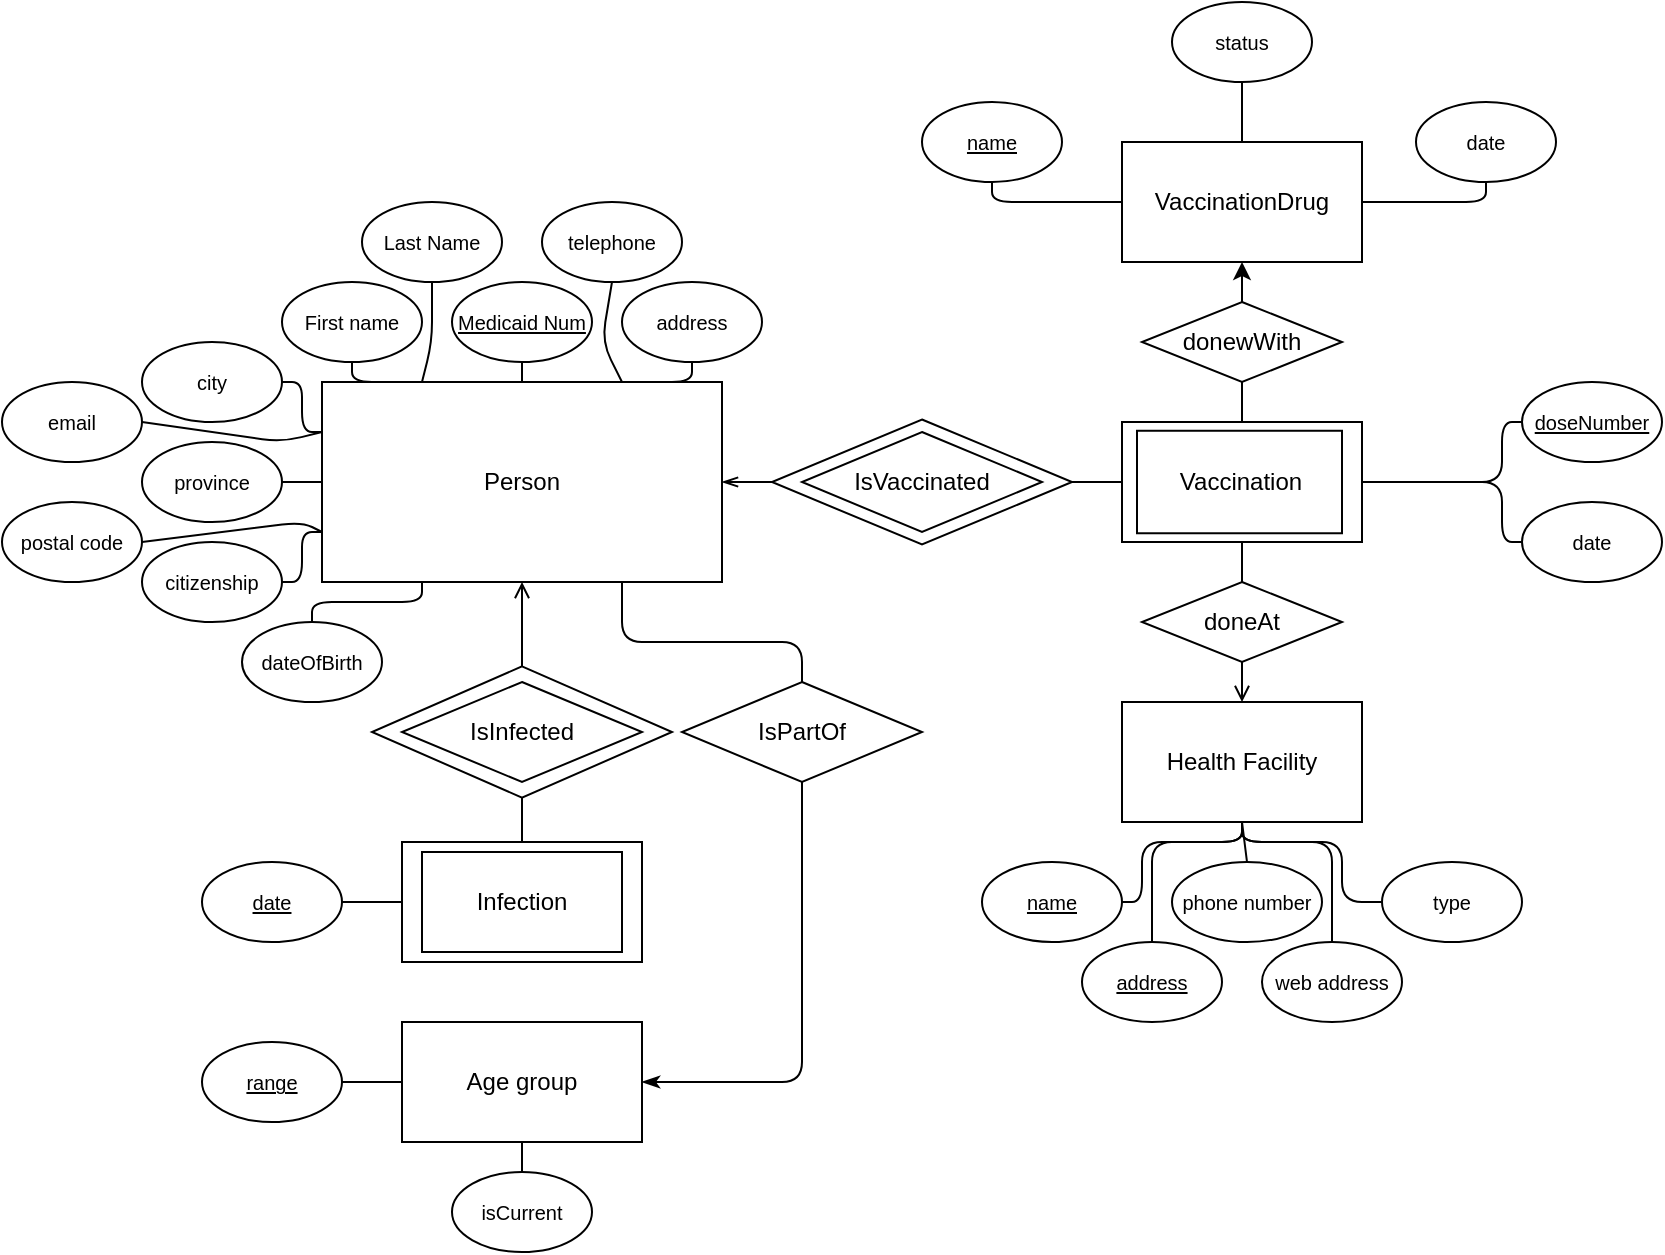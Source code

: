 <mxfile version="14.6.13" type="device"><diagram id="QmvsyMbEOczFCli84lQF" name="Page-1"><mxGraphModel dx="630" dy="1487" grid="1" gridSize="10" guides="1" tooltips="1" connect="1" arrows="1" fold="1" page="1" pageScale="1" pageWidth="827" pageHeight="1169" math="0" shadow="0"><root><mxCell id="0"/><mxCell id="1" parent="0"/><mxCell id="Knwp-vh4fvzSAgtDU2qd-24" value="IsVaccinated" style="rhombus;whiteSpace=wrap;html=1;" vertex="1" parent="1"><mxGeometry x="435" y="188.75" width="150" height="62.5" as="geometry"/></mxCell><mxCell id="Knwp-vh4fvzSAgtDU2qd-11" value="IsInfected" style="rhombus;whiteSpace=wrap;html=1;" vertex="1" parent="1"><mxGeometry x="235" y="312.18" width="150" height="65.63" as="geometry"/></mxCell><mxCell id="J1opMpdoiGLRZ_BQzTdL-81" value="Person" style="rounded=0;whiteSpace=wrap;html=1;" parent="1" vertex="1"><mxGeometry x="210" y="170" width="200" height="100" as="geometry"/></mxCell><mxCell id="J1opMpdoiGLRZ_BQzTdL-82" value="Infection" style="rounded=0;whiteSpace=wrap;html=1;" parent="1" vertex="1"><mxGeometry x="250" y="400" width="120" height="60" as="geometry"/></mxCell><mxCell id="J1opMpdoiGLRZ_BQzTdL-83" value="Vaccination" style="rounded=0;whiteSpace=wrap;html=1;" parent="1" vertex="1"><mxGeometry x="610" y="190" width="120" height="60" as="geometry"/></mxCell><mxCell id="J1opMpdoiGLRZ_BQzTdL-85" value="VaccinationDrug" style="rounded=0;whiteSpace=wrap;html=1;" parent="1" vertex="1"><mxGeometry x="610" y="50" width="120" height="60" as="geometry"/></mxCell><mxCell id="J1opMpdoiGLRZ_BQzTdL-87" value="Health Facility" style="rounded=0;whiteSpace=wrap;html=1;" parent="1" vertex="1"><mxGeometry x="610" y="330" width="120" height="60" as="geometry"/></mxCell><mxCell id="J1opMpdoiGLRZ_BQzTdL-88" value="&lt;font style=&quot;font-size: 10px&quot;&gt;First name&lt;/font&gt;" style="ellipse;whiteSpace=wrap;html=1;" parent="1" vertex="1"><mxGeometry x="190" y="120" width="70" height="40" as="geometry"/></mxCell><mxCell id="J1opMpdoiGLRZ_BQzTdL-89" value="&lt;font style=&quot;font-size: 10px&quot;&gt;Last Name&lt;/font&gt;" style="ellipse;whiteSpace=wrap;html=1;" parent="1" vertex="1"><mxGeometry x="230" y="80" width="70" height="40" as="geometry"/></mxCell><mxCell id="J1opMpdoiGLRZ_BQzTdL-90" value="&lt;font style=&quot;font-size: 10px&quot;&gt;&lt;u&gt;Medicaid Num&lt;/u&gt;&lt;/font&gt;" style="ellipse;whiteSpace=wrap;html=1;" parent="1" vertex="1"><mxGeometry x="275" y="120" width="70" height="40" as="geometry"/></mxCell><mxCell id="J1opMpdoiGLRZ_BQzTdL-91" value="&lt;font style=&quot;font-size: 10px&quot;&gt;address&lt;/font&gt;" style="ellipse;whiteSpace=wrap;html=1;" parent="1" vertex="1"><mxGeometry x="360" y="120" width="70" height="40" as="geometry"/></mxCell><mxCell id="J1opMpdoiGLRZ_BQzTdL-92" value="&lt;font style=&quot;font-size: 10px&quot;&gt;telephone&lt;/font&gt;" style="ellipse;whiteSpace=wrap;html=1;" parent="1" vertex="1"><mxGeometry x="320" y="80" width="70" height="40" as="geometry"/></mxCell><mxCell id="J1opMpdoiGLRZ_BQzTdL-93" value="&lt;font style=&quot;font-size: 10px&quot;&gt;city&lt;/font&gt;" style="ellipse;whiteSpace=wrap;html=1;" parent="1" vertex="1"><mxGeometry x="120" y="150" width="70" height="40" as="geometry"/></mxCell><mxCell id="J1opMpdoiGLRZ_BQzTdL-94" value="&lt;font style=&quot;font-size: 10px&quot;&gt;province&lt;/font&gt;" style="ellipse;whiteSpace=wrap;html=1;" parent="1" vertex="1"><mxGeometry x="120" y="200" width="70" height="40" as="geometry"/></mxCell><mxCell id="J1opMpdoiGLRZ_BQzTdL-95" value="&lt;font style=&quot;font-size: 10px&quot;&gt;citizenship&lt;/font&gt;" style="ellipse;whiteSpace=wrap;html=1;" parent="1" vertex="1"><mxGeometry x="120" y="250" width="70" height="40" as="geometry"/></mxCell><mxCell id="J1opMpdoiGLRZ_BQzTdL-97" value="&lt;font style=&quot;font-size: 10px&quot;&gt;email&lt;/font&gt;" style="ellipse;whiteSpace=wrap;html=1;" parent="1" vertex="1"><mxGeometry x="50" y="170" width="70" height="40" as="geometry"/></mxCell><mxCell id="J1opMpdoiGLRZ_BQzTdL-98" value="&lt;font style=&quot;font-size: 10px&quot;&gt;postal code&lt;/font&gt;" style="ellipse;whiteSpace=wrap;html=1;" parent="1" vertex="1"><mxGeometry x="50" y="230" width="70" height="40" as="geometry"/></mxCell><mxCell id="J1opMpdoiGLRZ_BQzTdL-99" value="" style="endArrow=none;html=1;strokeWidth=1;exitX=1;exitY=0.5;exitDx=0;exitDy=0;entryX=0;entryY=0.75;entryDx=0;entryDy=0;" parent="1" source="J1opMpdoiGLRZ_BQzTdL-98" target="J1opMpdoiGLRZ_BQzTdL-81" edge="1"><mxGeometry width="50" height="50" relative="1" as="geometry"><mxPoint x="340" y="270" as="sourcePoint"/><mxPoint x="390" y="220" as="targetPoint"/><Array as="points"><mxPoint x="200" y="240"/></Array></mxGeometry></mxCell><mxCell id="J1opMpdoiGLRZ_BQzTdL-101" value="" style="endArrow=none;html=1;strokeWidth=1;exitX=1;exitY=0.5;exitDx=0;exitDy=0;entryX=0;entryY=0.25;entryDx=0;entryDy=0;" parent="1" source="J1opMpdoiGLRZ_BQzTdL-97" target="J1opMpdoiGLRZ_BQzTdL-81" edge="1"><mxGeometry width="50" height="50" relative="1" as="geometry"><mxPoint x="260" y="270" as="sourcePoint"/><mxPoint x="300" y="220" as="targetPoint"/><Array as="points"><mxPoint x="190" y="200"/></Array></mxGeometry></mxCell><mxCell id="J1opMpdoiGLRZ_BQzTdL-102" value="" style="endArrow=none;html=1;strokeWidth=1;entryX=1;entryY=0.5;entryDx=0;entryDy=0;exitX=0;exitY=0.25;exitDx=0;exitDy=0;" parent="1" source="J1opMpdoiGLRZ_BQzTdL-81" target="J1opMpdoiGLRZ_BQzTdL-93" edge="1"><mxGeometry width="50" height="50" relative="1" as="geometry"><mxPoint x="260" y="270" as="sourcePoint"/><mxPoint x="310" y="220" as="targetPoint"/><Array as="points"><mxPoint x="200" y="195"/><mxPoint x="200" y="170"/></Array></mxGeometry></mxCell><mxCell id="J1opMpdoiGLRZ_BQzTdL-104" value="" style="endArrow=none;html=1;strokeWidth=1;exitX=1;exitY=0.5;exitDx=0;exitDy=0;entryX=0;entryY=0.75;entryDx=0;entryDy=0;" parent="1" source="J1opMpdoiGLRZ_BQzTdL-95" target="J1opMpdoiGLRZ_BQzTdL-81" edge="1"><mxGeometry width="50" height="50" relative="1" as="geometry"><mxPoint x="260" y="270" as="sourcePoint"/><mxPoint x="310" y="220" as="targetPoint"/><Array as="points"><mxPoint x="200" y="270"/><mxPoint x="200" y="245"/></Array></mxGeometry></mxCell><mxCell id="J1opMpdoiGLRZ_BQzTdL-106" value="" style="endArrow=none;html=1;strokeWidth=1;entryX=0.5;entryY=1;entryDx=0;entryDy=0;exitX=0.5;exitY=0;exitDx=0;exitDy=0;" parent="1" source="J1opMpdoiGLRZ_BQzTdL-81" target="J1opMpdoiGLRZ_BQzTdL-90" edge="1"><mxGeometry width="50" height="50" relative="1" as="geometry"><mxPoint x="260" y="200" as="sourcePoint"/><mxPoint x="310" y="150" as="targetPoint"/></mxGeometry></mxCell><mxCell id="J1opMpdoiGLRZ_BQzTdL-107" value="" style="endArrow=none;html=1;strokeWidth=1;exitX=0.5;exitY=1;exitDx=0;exitDy=0;entryX=0.25;entryY=0;entryDx=0;entryDy=0;" parent="1" source="J1opMpdoiGLRZ_BQzTdL-88" target="J1opMpdoiGLRZ_BQzTdL-81" edge="1"><mxGeometry width="50" height="50" relative="1" as="geometry"><mxPoint x="260" y="200" as="sourcePoint"/><mxPoint x="310" y="150" as="targetPoint"/><Array as="points"><mxPoint x="225" y="170"/></Array></mxGeometry></mxCell><mxCell id="J1opMpdoiGLRZ_BQzTdL-108" value="" style="endArrow=none;html=1;strokeWidth=1;entryX=0.5;entryY=1;entryDx=0;entryDy=0;exitX=0.25;exitY=0;exitDx=0;exitDy=0;" parent="1" source="J1opMpdoiGLRZ_BQzTdL-81" target="J1opMpdoiGLRZ_BQzTdL-89" edge="1"><mxGeometry width="50" height="50" relative="1" as="geometry"><mxPoint x="260" y="200" as="sourcePoint"/><mxPoint x="310" y="150" as="targetPoint"/><Array as="points"><mxPoint x="265" y="150"/></Array></mxGeometry></mxCell><mxCell id="J1opMpdoiGLRZ_BQzTdL-109" value="" style="endArrow=none;html=1;strokeWidth=1;exitX=0.75;exitY=0;exitDx=0;exitDy=0;entryX=0.5;entryY=1;entryDx=0;entryDy=0;" parent="1" source="J1opMpdoiGLRZ_BQzTdL-81" target="J1opMpdoiGLRZ_BQzTdL-91" edge="1"><mxGeometry width="50" height="50" relative="1" as="geometry"><mxPoint x="260" y="200" as="sourcePoint"/><mxPoint x="310" y="150" as="targetPoint"/><Array as="points"><mxPoint x="395" y="170"/></Array></mxGeometry></mxCell><mxCell id="J1opMpdoiGLRZ_BQzTdL-110" value="" style="endArrow=none;html=1;strokeWidth=1;entryX=0.5;entryY=1;entryDx=0;entryDy=0;exitX=0.75;exitY=0;exitDx=0;exitDy=0;" parent="1" source="J1opMpdoiGLRZ_BQzTdL-81" target="J1opMpdoiGLRZ_BQzTdL-92" edge="1"><mxGeometry width="50" height="50" relative="1" as="geometry"><mxPoint x="270" y="180" as="sourcePoint"/><mxPoint x="275" y="130" as="targetPoint"/><Array as="points"><mxPoint x="350" y="150"/></Array></mxGeometry></mxCell><mxCell id="J1opMpdoiGLRZ_BQzTdL-111" value="IsInfected" style="rhombus;whiteSpace=wrap;html=1;" parent="1" vertex="1"><mxGeometry x="250" y="320" width="120" height="50" as="geometry"/></mxCell><mxCell id="J1opMpdoiGLRZ_BQzTdL-112" value="" style="endArrow=open;html=1;strokeWidth=1;entryX=0.5;entryY=1;entryDx=0;entryDy=0;endFill=0;exitX=0.5;exitY=0;exitDx=0;exitDy=0;" parent="1" source="Knwp-vh4fvzSAgtDU2qd-11" target="J1opMpdoiGLRZ_BQzTdL-81" edge="1"><mxGeometry width="50" height="50" relative="1" as="geometry"><mxPoint x="320" y="310" as="sourcePoint"/><mxPoint x="470" y="350" as="targetPoint"/></mxGeometry></mxCell><mxCell id="J1opMpdoiGLRZ_BQzTdL-113" value="" style="endArrow=none;html=1;strokeWidth=1;exitX=0.5;exitY=0;exitDx=0;exitDy=0;entryX=0.5;entryY=1;entryDx=0;entryDy=0;" parent="1" source="J1opMpdoiGLRZ_BQzTdL-82" target="Knwp-vh4fvzSAgtDU2qd-11" edge="1"><mxGeometry width="50" height="50" relative="1" as="geometry"><mxPoint x="420" y="400" as="sourcePoint"/><mxPoint x="280" y="380" as="targetPoint"/></mxGeometry></mxCell><mxCell id="J1opMpdoiGLRZ_BQzTdL-115" value="&lt;font style=&quot;font-size: 10px&quot;&gt;&lt;u&gt;date&lt;/u&gt;&lt;/font&gt;" style="ellipse;whiteSpace=wrap;html=1;" parent="1" vertex="1"><mxGeometry x="150" y="410" width="70" height="40" as="geometry"/></mxCell><mxCell id="J1opMpdoiGLRZ_BQzTdL-116" value="" style="endArrow=none;html=1;strokeWidth=1;exitX=1;exitY=0.5;exitDx=0;exitDy=0;entryX=0;entryY=0.5;entryDx=0;entryDy=0;" parent="1" source="J1opMpdoiGLRZ_BQzTdL-115" target="J1opMpdoiGLRZ_BQzTdL-82" edge="1"><mxGeometry width="50" height="50" relative="1" as="geometry"><mxPoint x="420" y="340" as="sourcePoint"/><mxPoint x="470" y="290" as="targetPoint"/></mxGeometry></mxCell><mxCell id="J1opMpdoiGLRZ_BQzTdL-118" value="IsVaccinated" style="rhombus;whiteSpace=wrap;html=1;" parent="1" vertex="1"><mxGeometry x="450" y="195" width="120" height="50" as="geometry"/></mxCell><mxCell id="J1opMpdoiGLRZ_BQzTdL-120" value="" style="endArrow=openThin;html=1;strokeWidth=1;entryX=1;entryY=0.5;entryDx=0;entryDy=0;endFill=0;" parent="1" source="Knwp-vh4fvzSAgtDU2qd-24" target="J1opMpdoiGLRZ_BQzTdL-81" edge="1"><mxGeometry width="50" height="50" relative="1" as="geometry"><mxPoint x="320" y="330" as="sourcePoint"/><mxPoint x="320" y="280" as="targetPoint"/></mxGeometry></mxCell><mxCell id="J1opMpdoiGLRZ_BQzTdL-121" value="" style="endArrow=none;html=1;strokeWidth=1;exitX=0;exitY=0.5;exitDx=0;exitDy=0;entryX=1;entryY=0.5;entryDx=0;entryDy=0;" parent="1" source="J1opMpdoiGLRZ_BQzTdL-83" target="Knwp-vh4fvzSAgtDU2qd-24" edge="1"><mxGeometry width="50" height="50" relative="1" as="geometry"><mxPoint x="320" y="410" as="sourcePoint"/><mxPoint x="570" y="260" as="targetPoint"/></mxGeometry></mxCell><mxCell id="J1opMpdoiGLRZ_BQzTdL-123" value="&lt;font style=&quot;font-size: 10px&quot;&gt;&lt;u&gt;doseNumber&lt;/u&gt;&lt;/font&gt;" style="ellipse;whiteSpace=wrap;html=1;" parent="1" vertex="1"><mxGeometry x="810" y="170" width="70" height="40" as="geometry"/></mxCell><mxCell id="J1opMpdoiGLRZ_BQzTdL-124" value="&lt;font style=&quot;font-size: 10px&quot;&gt;date&lt;/font&gt;" style="ellipse;whiteSpace=wrap;html=1;" parent="1" vertex="1"><mxGeometry x="810" y="230" width="70" height="40" as="geometry"/></mxCell><mxCell id="J1opMpdoiGLRZ_BQzTdL-128" value="" style="endArrow=none;html=1;strokeWidth=1;entryX=0;entryY=0.5;entryDx=0;entryDy=0;exitX=1;exitY=0.5;exitDx=0;exitDy=0;" parent="1" source="J1opMpdoiGLRZ_BQzTdL-83" target="J1opMpdoiGLRZ_BQzTdL-123" edge="1"><mxGeometry width="50" height="50" relative="1" as="geometry"><mxPoint x="610" y="250" as="sourcePoint"/><mxPoint x="660" y="200" as="targetPoint"/><Array as="points"><mxPoint x="800" y="220"/><mxPoint x="800" y="190"/></Array></mxGeometry></mxCell><mxCell id="J1opMpdoiGLRZ_BQzTdL-129" value="" style="endArrow=none;html=1;strokeWidth=1;entryX=0;entryY=0.5;entryDx=0;entryDy=0;exitX=1;exitY=0.5;exitDx=0;exitDy=0;" parent="1" source="J1opMpdoiGLRZ_BQzTdL-83" target="J1opMpdoiGLRZ_BQzTdL-124" edge="1"><mxGeometry width="50" height="50" relative="1" as="geometry"><mxPoint x="610" y="250" as="sourcePoint"/><mxPoint x="660" y="200" as="targetPoint"/><Array as="points"><mxPoint x="800" y="220"/><mxPoint x="800" y="250"/></Array></mxGeometry></mxCell><mxCell id="J1opMpdoiGLRZ_BQzTdL-130" value="" style="endArrow=none;html=1;strokeWidth=1;entryX=1;entryY=0.5;entryDx=0;entryDy=0;exitX=0;exitY=0.5;exitDx=0;exitDy=0;" parent="1" source="J1opMpdoiGLRZ_BQzTdL-81" target="J1opMpdoiGLRZ_BQzTdL-94" edge="1"><mxGeometry width="50" height="50" relative="1" as="geometry"><mxPoint x="200" y="190" as="sourcePoint"/><mxPoint x="250" y="140" as="targetPoint"/></mxGeometry></mxCell><mxCell id="J1opMpdoiGLRZ_BQzTdL-132" value="&lt;font style=&quot;font-size: 10px&quot;&gt;phone number&lt;/font&gt;" style="ellipse;whiteSpace=wrap;html=1;" parent="1" vertex="1"><mxGeometry x="635" y="410" width="75" height="40" as="geometry"/></mxCell><mxCell id="J1opMpdoiGLRZ_BQzTdL-133" value="&lt;font style=&quot;font-size: 10px&quot;&gt;web address&lt;/font&gt;" style="ellipse;whiteSpace=wrap;html=1;" parent="1" vertex="1"><mxGeometry x="680" y="450" width="70" height="40" as="geometry"/></mxCell><mxCell id="J1opMpdoiGLRZ_BQzTdL-134" value="&lt;font style=&quot;font-size: 10px&quot;&gt;&lt;u&gt;address&lt;/u&gt;&lt;/font&gt;" style="ellipse;whiteSpace=wrap;html=1;" parent="1" vertex="1"><mxGeometry x="590" y="450" width="70" height="40" as="geometry"/></mxCell><mxCell id="J1opMpdoiGLRZ_BQzTdL-135" value="&lt;font style=&quot;font-size: 10px&quot;&gt;type&lt;/font&gt;" style="ellipse;whiteSpace=wrap;html=1;" parent="1" vertex="1"><mxGeometry x="740" y="410" width="70" height="40" as="geometry"/></mxCell><mxCell id="J1opMpdoiGLRZ_BQzTdL-136" value="&lt;font style=&quot;font-size: 10px&quot;&gt;&lt;u&gt;name&lt;/u&gt;&lt;/font&gt;" style="ellipse;whiteSpace=wrap;html=1;" parent="1" vertex="1"><mxGeometry x="540" y="410" width="70" height="40" as="geometry"/></mxCell><mxCell id="J1opMpdoiGLRZ_BQzTdL-137" value="" style="endArrow=none;html=1;strokeWidth=1;exitX=0.5;exitY=0;exitDx=0;exitDy=0;entryX=0.5;entryY=1;entryDx=0;entryDy=0;" parent="1" source="J1opMpdoiGLRZ_BQzTdL-132" target="J1opMpdoiGLRZ_BQzTdL-87" edge="1"><mxGeometry width="50" height="50" relative="1" as="geometry"><mxPoint x="690" y="440" as="sourcePoint"/><mxPoint x="740" y="390" as="targetPoint"/></mxGeometry></mxCell><mxCell id="J1opMpdoiGLRZ_BQzTdL-138" value="" style="endArrow=none;html=1;strokeWidth=1;entryX=0.5;entryY=1;entryDx=0;entryDy=0;exitX=0.5;exitY=0;exitDx=0;exitDy=0;" parent="1" source="J1opMpdoiGLRZ_BQzTdL-134" target="J1opMpdoiGLRZ_BQzTdL-87" edge="1"><mxGeometry width="50" height="50" relative="1" as="geometry"><mxPoint x="610" y="450" as="sourcePoint"/><mxPoint x="660" y="400" as="targetPoint"/><Array as="points"><mxPoint x="625" y="400"/><mxPoint x="670" y="400"/></Array></mxGeometry></mxCell><mxCell id="J1opMpdoiGLRZ_BQzTdL-139" value="" style="endArrow=none;html=1;strokeWidth=1;entryX=0.5;entryY=1;entryDx=0;entryDy=0;exitX=0.5;exitY=0;exitDx=0;exitDy=0;" parent="1" source="J1opMpdoiGLRZ_BQzTdL-133" target="J1opMpdoiGLRZ_BQzTdL-87" edge="1"><mxGeometry width="50" height="50" relative="1" as="geometry"><mxPoint x="690" y="440" as="sourcePoint"/><mxPoint x="740" y="390" as="targetPoint"/><Array as="points"><mxPoint x="715" y="400"/><mxPoint x="670" y="400"/></Array></mxGeometry></mxCell><mxCell id="J1opMpdoiGLRZ_BQzTdL-140" value="" style="endArrow=none;html=1;strokeWidth=1;entryX=0;entryY=0.5;entryDx=0;entryDy=0;exitX=0.5;exitY=1;exitDx=0;exitDy=0;" parent="1" source="J1opMpdoiGLRZ_BQzTdL-87" target="J1opMpdoiGLRZ_BQzTdL-135" edge="1"><mxGeometry width="50" height="50" relative="1" as="geometry"><mxPoint x="690" y="440" as="sourcePoint"/><mxPoint x="740" y="390" as="targetPoint"/><Array as="points"><mxPoint x="670" y="400"/><mxPoint x="720" y="400"/><mxPoint x="720" y="430"/></Array></mxGeometry></mxCell><mxCell id="J1opMpdoiGLRZ_BQzTdL-141" value="" style="endArrow=none;html=1;strokeWidth=1;entryX=0.5;entryY=1;entryDx=0;entryDy=0;exitX=1;exitY=0.5;exitDx=0;exitDy=0;" parent="1" source="J1opMpdoiGLRZ_BQzTdL-136" target="J1opMpdoiGLRZ_BQzTdL-87" edge="1"><mxGeometry width="50" height="50" relative="1" as="geometry"><mxPoint x="690" y="440" as="sourcePoint"/><mxPoint x="740" y="390" as="targetPoint"/><Array as="points"><mxPoint x="620" y="430"/><mxPoint x="620" y="400"/><mxPoint x="670" y="400"/></Array></mxGeometry></mxCell><mxCell id="J1opMpdoiGLRZ_BQzTdL-142" value="doneAt" style="rhombus;whiteSpace=wrap;html=1;" parent="1" vertex="1"><mxGeometry x="620" y="270" width="100" height="40" as="geometry"/></mxCell><mxCell id="J1opMpdoiGLRZ_BQzTdL-143" value="" style="endArrow=open;html=1;strokeWidth=1;entryX=0.5;entryY=0;entryDx=0;entryDy=0;exitX=0.5;exitY=1;exitDx=0;exitDy=0;endFill=0;" parent="1" source="J1opMpdoiGLRZ_BQzTdL-142" target="J1opMpdoiGLRZ_BQzTdL-87" edge="1"><mxGeometry width="50" height="50" relative="1" as="geometry"><mxPoint x="690" y="360" as="sourcePoint"/><mxPoint x="740" y="310" as="targetPoint"/></mxGeometry></mxCell><mxCell id="J1opMpdoiGLRZ_BQzTdL-145" value="" style="endArrow=none;html=1;strokeWidth=1;entryX=0.5;entryY=1;entryDx=0;entryDy=0;exitX=0.5;exitY=0;exitDx=0;exitDy=0;" parent="1" target="J1opMpdoiGLRZ_BQzTdL-83" edge="1" source="J1opMpdoiGLRZ_BQzTdL-142"><mxGeometry width="50" height="50" relative="1" as="geometry"><mxPoint x="770" y="270" as="sourcePoint"/><mxPoint x="740" y="310" as="targetPoint"/></mxGeometry></mxCell><mxCell id="J1opMpdoiGLRZ_BQzTdL-147" value="&lt;font style=&quot;font-size: 10px&quot;&gt;date&lt;/font&gt;" style="ellipse;whiteSpace=wrap;html=1;" parent="1" vertex="1"><mxGeometry x="757" y="30" width="70" height="40" as="geometry"/></mxCell><mxCell id="J1opMpdoiGLRZ_BQzTdL-148" value="&lt;font style=&quot;font-size: 10px&quot;&gt;status&lt;/font&gt;" style="ellipse;whiteSpace=wrap;html=1;" parent="1" vertex="1"><mxGeometry x="635" y="-20" width="70" height="40" as="geometry"/></mxCell><mxCell id="J1opMpdoiGLRZ_BQzTdL-149" value="&lt;font style=&quot;font-size: 10px&quot;&gt;&lt;u&gt;name&lt;/u&gt;&lt;/font&gt;" style="ellipse;whiteSpace=wrap;html=1;" parent="1" vertex="1"><mxGeometry x="510" y="30" width="70" height="40" as="geometry"/></mxCell><mxCell id="J1opMpdoiGLRZ_BQzTdL-150" value="" style="endArrow=none;html=1;strokeWidth=1;entryX=0.5;entryY=1;entryDx=0;entryDy=0;exitX=0.5;exitY=0;exitDx=0;exitDy=0;" parent="1" source="J1opMpdoiGLRZ_BQzTdL-85" target="J1opMpdoiGLRZ_BQzTdL-148" edge="1"><mxGeometry width="50" height="50" relative="1" as="geometry"><mxPoint x="770" y="170" as="sourcePoint"/><mxPoint x="820" y="120" as="targetPoint"/></mxGeometry></mxCell><mxCell id="J1opMpdoiGLRZ_BQzTdL-151" value="" style="endArrow=none;html=1;strokeWidth=1;entryX=0.5;entryY=1;entryDx=0;entryDy=0;exitX=1;exitY=0.5;exitDx=0;exitDy=0;" parent="1" source="J1opMpdoiGLRZ_BQzTdL-85" target="J1opMpdoiGLRZ_BQzTdL-147" edge="1"><mxGeometry width="50" height="50" relative="1" as="geometry"><mxPoint x="770" y="170" as="sourcePoint"/><mxPoint x="820" y="120" as="targetPoint"/><Array as="points"><mxPoint x="792" y="80"/></Array></mxGeometry></mxCell><mxCell id="J1opMpdoiGLRZ_BQzTdL-152" value="" style="endArrow=none;html=1;strokeWidth=1;entryX=0.5;entryY=1;entryDx=0;entryDy=0;exitX=0;exitY=0.5;exitDx=0;exitDy=0;" parent="1" source="J1opMpdoiGLRZ_BQzTdL-85" target="J1opMpdoiGLRZ_BQzTdL-149" edge="1"><mxGeometry width="50" height="50" relative="1" as="geometry"><mxPoint x="770" y="170" as="sourcePoint"/><mxPoint x="820" y="120" as="targetPoint"/><Array as="points"><mxPoint x="545" y="80"/></Array></mxGeometry></mxCell><mxCell id="J1opMpdoiGLRZ_BQzTdL-153" value="Age group" style="rounded=0;whiteSpace=wrap;html=1;" parent="1" vertex="1"><mxGeometry x="250" y="490" width="120" height="60" as="geometry"/></mxCell><mxCell id="Knwp-vh4fvzSAgtDU2qd-1" value="donewWith" style="rhombus;whiteSpace=wrap;html=1;" vertex="1" parent="1"><mxGeometry x="620" y="130" width="100" height="40" as="geometry"/></mxCell><mxCell id="Knwp-vh4fvzSAgtDU2qd-2" value="" style="endArrow=none;html=1;entryX=0.5;entryY=1;entryDx=0;entryDy=0;exitX=0.5;exitY=0;exitDx=0;exitDy=0;" edge="1" parent="1" source="J1opMpdoiGLRZ_BQzTdL-83" target="Knwp-vh4fvzSAgtDU2qd-1"><mxGeometry width="50" height="50" relative="1" as="geometry"><mxPoint x="350" y="40" as="sourcePoint"/><mxPoint x="400" y="-10" as="targetPoint"/></mxGeometry></mxCell><mxCell id="Knwp-vh4fvzSAgtDU2qd-3" value="" style="endArrow=classic;html=1;entryX=0.5;entryY=1;entryDx=0;entryDy=0;exitX=0.5;exitY=0;exitDx=0;exitDy=0;" edge="1" parent="1" source="Knwp-vh4fvzSAgtDU2qd-1" target="J1opMpdoiGLRZ_BQzTdL-85"><mxGeometry width="50" height="50" relative="1" as="geometry"><mxPoint x="520" y="130" as="sourcePoint"/><mxPoint x="530" y="140" as="targetPoint"/></mxGeometry></mxCell><mxCell id="Knwp-vh4fvzSAgtDU2qd-4" value="IsPartOf" style="rhombus;whiteSpace=wrap;html=1;" vertex="1" parent="1"><mxGeometry x="390" y="320" width="120" height="50" as="geometry"/></mxCell><mxCell id="Knwp-vh4fvzSAgtDU2qd-5" value="" style="endArrow=none;html=1;entryX=0.75;entryY=1;entryDx=0;entryDy=0;exitX=0.5;exitY=0;exitDx=0;exitDy=0;endFill=0;" edge="1" parent="1" source="Knwp-vh4fvzSAgtDU2qd-4" target="J1opMpdoiGLRZ_BQzTdL-81"><mxGeometry width="50" height="50" relative="1" as="geometry"><mxPoint x="480" y="450" as="sourcePoint"/><mxPoint x="530" y="400" as="targetPoint"/><Array as="points"><mxPoint x="450" y="300"/><mxPoint x="360" y="300"/></Array></mxGeometry></mxCell><mxCell id="Knwp-vh4fvzSAgtDU2qd-7" value="&lt;span style=&quot;font-size: 10px&quot;&gt;&lt;u&gt;range&lt;/u&gt;&lt;/span&gt;" style="ellipse;whiteSpace=wrap;html=1;" vertex="1" parent="1"><mxGeometry x="150" y="500" width="70" height="40" as="geometry"/></mxCell><mxCell id="Knwp-vh4fvzSAgtDU2qd-8" value="" style="endArrow=none;html=1;exitX=1;exitY=0.5;exitDx=0;exitDy=0;entryX=0.5;entryY=1;entryDx=0;entryDy=0;startArrow=classicThin;startFill=1;" edge="1" parent="1" source="J1opMpdoiGLRZ_BQzTdL-153" target="Knwp-vh4fvzSAgtDU2qd-4"><mxGeometry width="50" height="50" relative="1" as="geometry"><mxPoint x="480" y="450" as="sourcePoint"/><mxPoint x="530" y="400" as="targetPoint"/><Array as="points"><mxPoint x="450" y="520"/></Array></mxGeometry></mxCell><mxCell id="Knwp-vh4fvzSAgtDU2qd-10" value="" style="endArrow=none;html=1;exitX=1;exitY=0.5;exitDx=0;exitDy=0;entryX=0;entryY=0.5;entryDx=0;entryDy=0;" edge="1" parent="1" source="Knwp-vh4fvzSAgtDU2qd-7" target="J1opMpdoiGLRZ_BQzTdL-153"><mxGeometry width="50" height="50" relative="1" as="geometry"><mxPoint x="480" y="450" as="sourcePoint"/><mxPoint x="530" y="400" as="targetPoint"/></mxGeometry></mxCell><mxCell id="Knwp-vh4fvzSAgtDU2qd-13" value="Infection" style="rounded=0;whiteSpace=wrap;html=1;" vertex="1" parent="1"><mxGeometry x="260" y="405" width="100" height="50" as="geometry"/></mxCell><mxCell id="Knwp-vh4fvzSAgtDU2qd-19" value="&lt;span style=&quot;font-size: 10px&quot;&gt;isCurrent&lt;/span&gt;" style="ellipse;whiteSpace=wrap;html=1;" vertex="1" parent="1"><mxGeometry x="275" y="565" width="70" height="40" as="geometry"/></mxCell><mxCell id="Knwp-vh4fvzSAgtDU2qd-21" value="" style="endArrow=none;html=1;exitX=0.5;exitY=0;exitDx=0;exitDy=0;entryX=0.5;entryY=1;entryDx=0;entryDy=0;" edge="1" parent="1" source="Knwp-vh4fvzSAgtDU2qd-19" target="J1opMpdoiGLRZ_BQzTdL-153"><mxGeometry width="50" height="50" relative="1" as="geometry"><mxPoint x="510" y="420" as="sourcePoint"/><mxPoint x="560" y="370" as="targetPoint"/></mxGeometry></mxCell><mxCell id="Knwp-vh4fvzSAgtDU2qd-23" value="Vaccination" style="rounded=0;whiteSpace=wrap;html=1;" vertex="1" parent="1"><mxGeometry x="617.5" y="194.38" width="102.5" height="51.25" as="geometry"/></mxCell><mxCell id="Knwp-vh4fvzSAgtDU2qd-33" value="&lt;font style=&quot;font-size: 10px&quot;&gt;dateOfBirth&lt;br&gt;&lt;/font&gt;" style="ellipse;whiteSpace=wrap;html=1;" vertex="1" parent="1"><mxGeometry x="170" y="290" width="70" height="40" as="geometry"/></mxCell><mxCell id="Knwp-vh4fvzSAgtDU2qd-34" value="" style="endArrow=none;html=1;exitX=0.5;exitY=0;exitDx=0;exitDy=0;entryX=0.25;entryY=1;entryDx=0;entryDy=0;" edge="1" parent="1" source="Knwp-vh4fvzSAgtDU2qd-33" target="J1opMpdoiGLRZ_BQzTdL-81"><mxGeometry width="50" height="50" relative="1" as="geometry"><mxPoint x="390" y="300" as="sourcePoint"/><mxPoint x="270" y="290" as="targetPoint"/><Array as="points"><mxPoint x="205" y="280"/><mxPoint x="260" y="280"/></Array></mxGeometry></mxCell></root></mxGraphModel></diagram></mxfile>